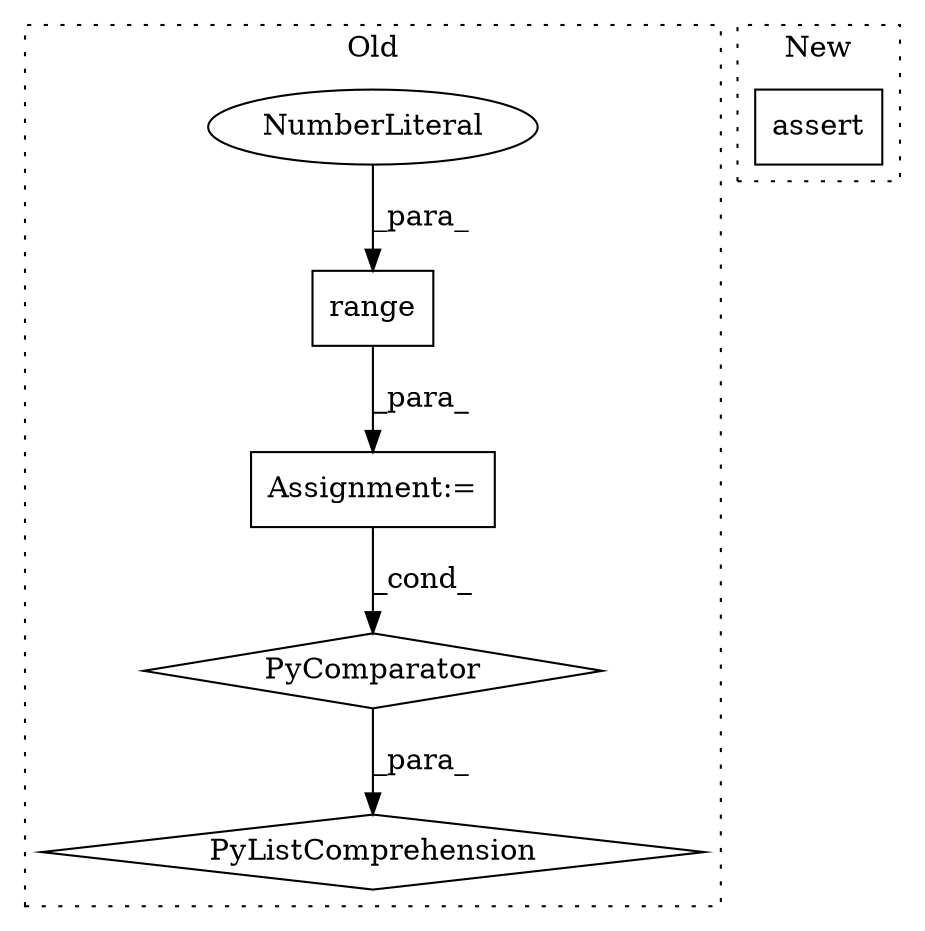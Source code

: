 digraph G {
subgraph cluster0 {
1 [label="PyComparator" a="113" s="6542" l="24" shape="diamond"];
3 [label="Assignment:=" a="7" s="6542" l="24" shape="box"];
4 [label="PyListComprehension" a="109" s="6483" l="91" shape="diamond"];
5 [label="range" a="32" s="6549,6556" l="6,1" shape="box"];
6 [label="NumberLiteral" a="34" s="6555" l="1" shape="ellipse"];
label = "Old";
style="dotted";
}
subgraph cluster1 {
2 [label="assert" a="6" s="6956" l="7" shape="box"];
label = "New";
style="dotted";
}
1 -> 4 [label="_para_"];
3 -> 1 [label="_cond_"];
5 -> 3 [label="_para_"];
6 -> 5 [label="_para_"];
}